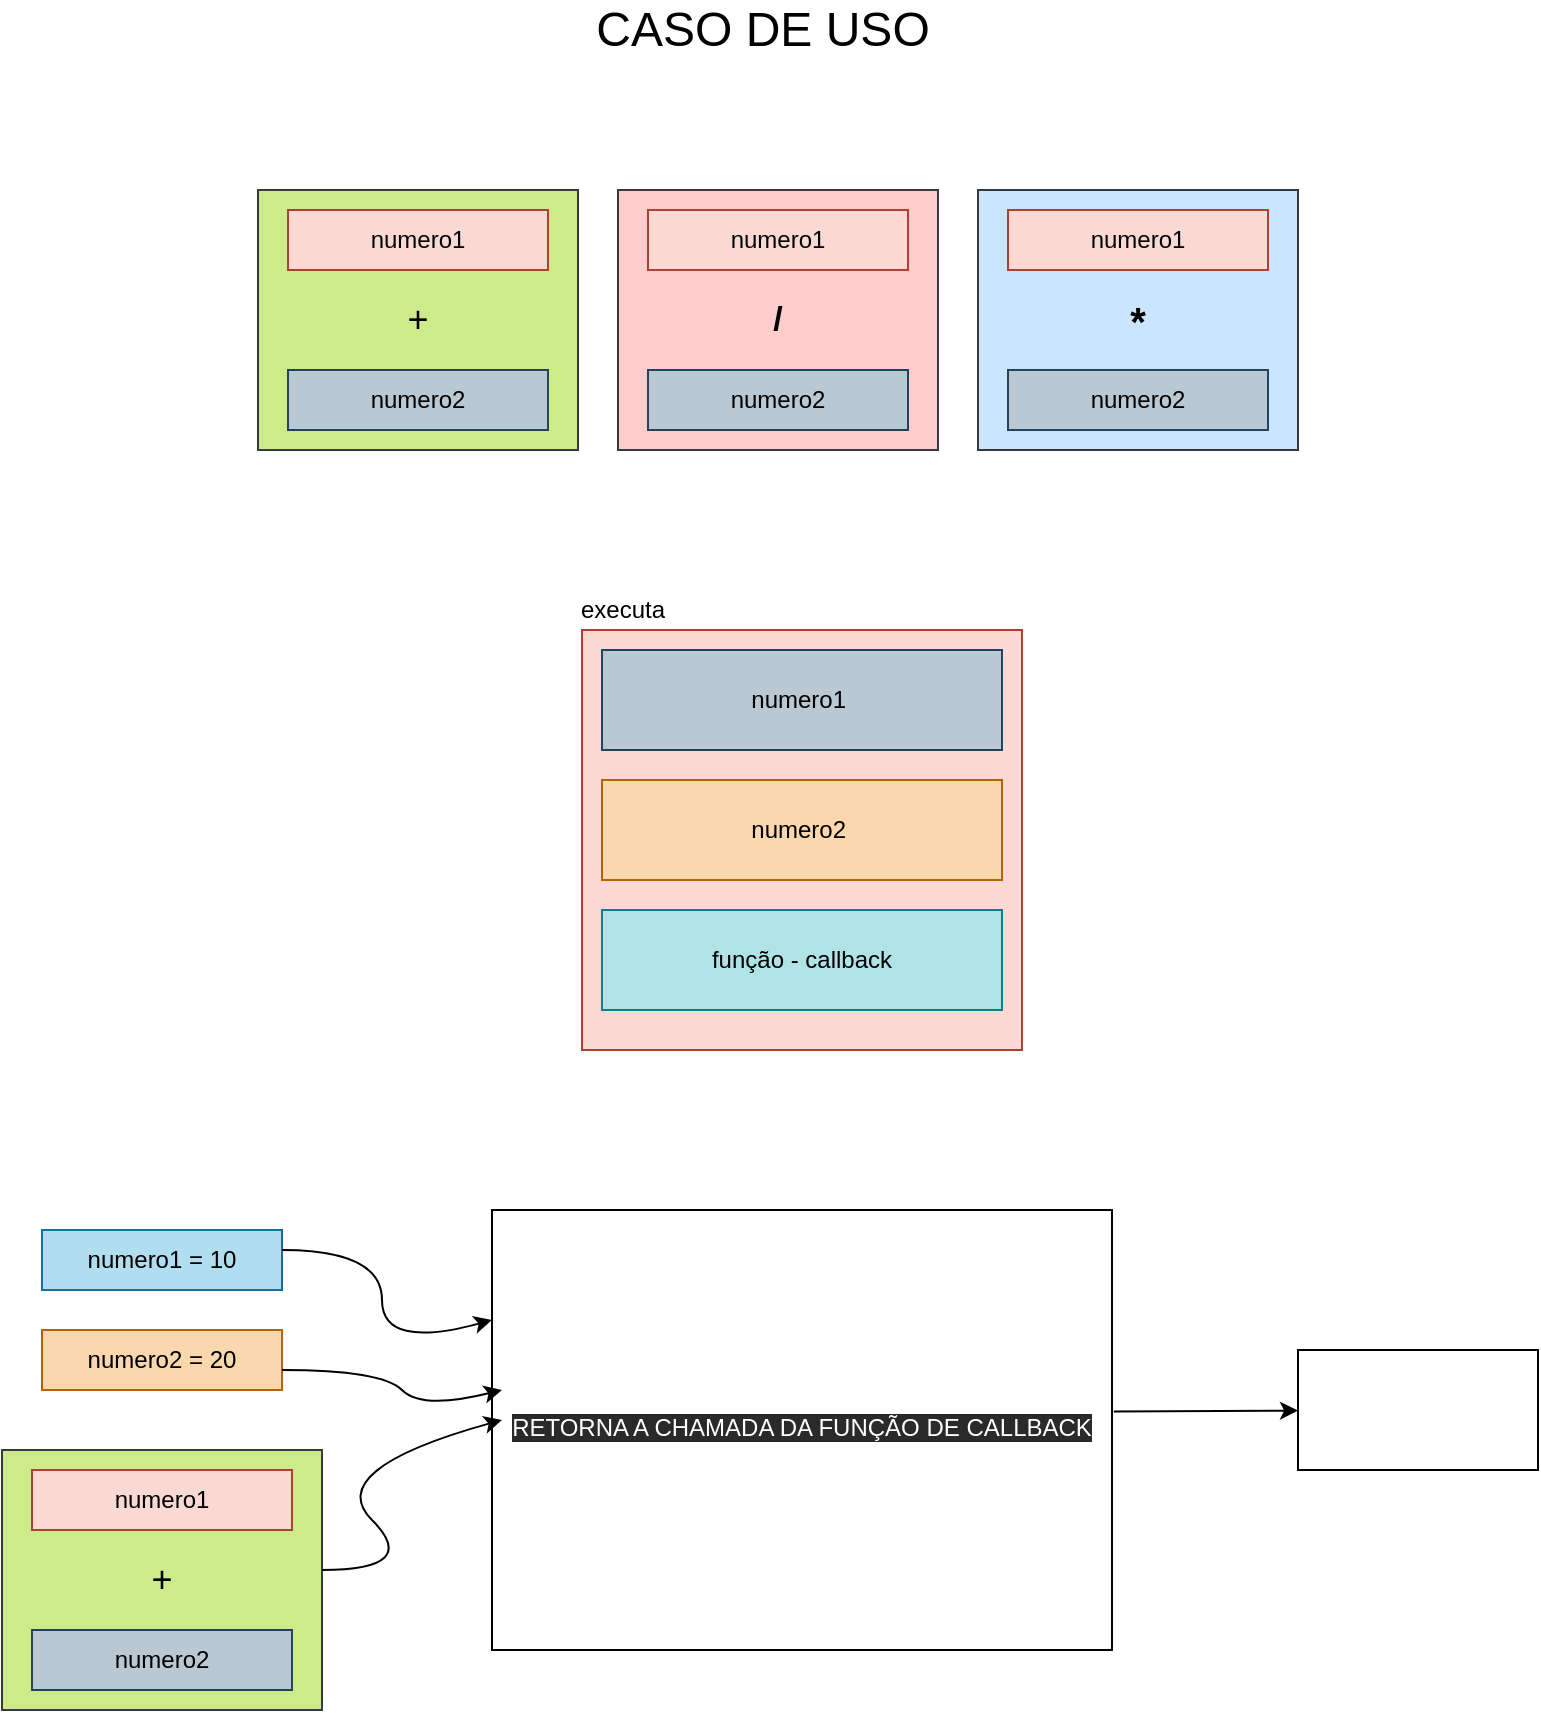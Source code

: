 <mxfile>
    <diagram id="ZFngIKxCyJNjw0W5ITFX" name="Page-1">
        <mxGraphModel dx="878" dy="1708" grid="1" gridSize="10" guides="1" tooltips="1" connect="1" arrows="1" fold="1" page="0" pageScale="1" pageWidth="850" pageHeight="1100" math="0" shadow="0">
            <root>
                <mxCell id="0"/>
                <mxCell id="1" parent="0"/>
                <mxCell id="2" value="" style="rounded=0;whiteSpace=wrap;html=1;fillColor=#fad9d5;strokeColor=#ae4132;" parent="1" vertex="1">
                    <mxGeometry x="320" y="-540" width="220" height="210" as="geometry"/>
                </mxCell>
                <mxCell id="6" value="executa" style="text;html=1;align=center;verticalAlign=middle;resizable=0;points=[];autosize=1;strokeColor=none;fillColor=none;" parent="1" vertex="1">
                    <mxGeometry x="310" y="-560" width="60" height="20" as="geometry"/>
                </mxCell>
                <mxCell id="7" value="&lt;font color=&quot;#000000&quot;&gt;numero1&amp;nbsp;&lt;/font&gt;" style="rounded=0;whiteSpace=wrap;html=1;fillColor=#bac8d3;strokeColor=#23445d;" parent="1" vertex="1">
                    <mxGeometry x="330" y="-530" width="200" height="50" as="geometry"/>
                </mxCell>
                <mxCell id="8" value="&lt;font color=&quot;#000000&quot; style=&quot;font-weight: normal&quot;&gt;numero2&amp;nbsp;&lt;/font&gt;" style="rounded=0;whiteSpace=wrap;html=1;fillColor=#fad7ac;strokeColor=#b46504;fontStyle=1" parent="1" vertex="1">
                    <mxGeometry x="330" y="-465" width="200" height="50" as="geometry"/>
                </mxCell>
                <mxCell id="12" value="&lt;font color=&quot;#000000&quot;&gt;função - callback&lt;/font&gt;" style="rounded=0;whiteSpace=wrap;html=1;fillColor=#b0e3e6;strokeColor=#0e8088;" parent="1" vertex="1">
                    <mxGeometry x="330" y="-400" width="200" height="50" as="geometry"/>
                </mxCell>
                <mxCell id="13" value="&lt;font color=&quot;#000000&quot; style=&quot;font-size: 18px&quot;&gt;+&lt;/font&gt;" style="rounded=0;whiteSpace=wrap;html=1;fillColor=#cdeb8b;strokeColor=#36393d;" parent="1" vertex="1">
                    <mxGeometry x="158" y="-760" width="160" height="130" as="geometry"/>
                </mxCell>
                <mxCell id="14" value="&lt;font color=&quot;#ffffff&quot;&gt;soma&lt;/font&gt;" style="text;html=1;align=center;verticalAlign=middle;resizable=0;points=[];autosize=1;strokeColor=none;fillColor=none;fontColor=#000000;" parent="1" vertex="1">
                    <mxGeometry x="158" y="-780" width="40" height="20" as="geometry"/>
                </mxCell>
                <mxCell id="16" value="&lt;font color=&quot;#000000&quot;&gt;numero1&lt;/font&gt;" style="rounded=0;whiteSpace=wrap;html=1;fillColor=#fad9d5;strokeColor=#ae4132;" parent="1" vertex="1">
                    <mxGeometry x="173" y="-750" width="130" height="30" as="geometry"/>
                </mxCell>
                <mxCell id="17" value="&lt;font color=&quot;#000000&quot;&gt;numero2&lt;/font&gt;" style="rounded=0;whiteSpace=wrap;html=1;fillColor=#bac8d3;strokeColor=#23445d;" parent="1" vertex="1">
                    <mxGeometry x="173" y="-670" width="130" height="30" as="geometry"/>
                </mxCell>
                <mxCell id="18" value="&lt;font color=&quot;#000000&quot; style=&quot;font-size: 17px&quot;&gt;&lt;b&gt;/&lt;/b&gt;&lt;/font&gt;" style="rounded=0;whiteSpace=wrap;html=1;fillColor=#ffcccc;strokeColor=#36393d;" parent="1" vertex="1">
                    <mxGeometry x="338" y="-760" width="160" height="130" as="geometry"/>
                </mxCell>
                <mxCell id="19" value="&lt;font color=&quot;#ffffff&quot;&gt;divide&lt;/font&gt;" style="text;html=1;align=center;verticalAlign=middle;resizable=0;points=[];autosize=1;strokeColor=none;fillColor=none;fontColor=#000000;" parent="1" vertex="1">
                    <mxGeometry x="333" y="-780" width="50" height="20" as="geometry"/>
                </mxCell>
                <mxCell id="20" value="&lt;font color=&quot;#000000&quot;&gt;numero1&lt;/font&gt;" style="rounded=0;whiteSpace=wrap;html=1;fillColor=#fad9d5;strokeColor=#ae4132;" parent="1" vertex="1">
                    <mxGeometry x="353" y="-750" width="130" height="30" as="geometry"/>
                </mxCell>
                <mxCell id="21" value="&lt;font color=&quot;#000000&quot;&gt;numero2&lt;/font&gt;" style="rounded=0;whiteSpace=wrap;html=1;fillColor=#bac8d3;strokeColor=#23445d;" parent="1" vertex="1">
                    <mxGeometry x="353" y="-670" width="130" height="30" as="geometry"/>
                </mxCell>
                <mxCell id="22" value="&lt;b&gt;&lt;font color=&quot;#000000&quot; style=&quot;font-size: 20px&quot;&gt;*&lt;/font&gt;&lt;/b&gt;" style="rounded=0;whiteSpace=wrap;html=1;fillColor=#cce5ff;strokeColor=#36393d;" parent="1" vertex="1">
                    <mxGeometry x="518" y="-760" width="160" height="130" as="geometry"/>
                </mxCell>
                <mxCell id="23" value="&lt;font color=&quot;#ffffff&quot;&gt;multiplica&lt;/font&gt;" style="text;html=1;align=center;verticalAlign=middle;resizable=0;points=[];autosize=1;strokeColor=none;fillColor=none;fontColor=#000000;" parent="1" vertex="1">
                    <mxGeometry x="513" y="-780" width="70" height="20" as="geometry"/>
                </mxCell>
                <mxCell id="24" value="&lt;font color=&quot;#000000&quot;&gt;numero1&lt;/font&gt;" style="rounded=0;whiteSpace=wrap;html=1;fillColor=#fad9d5;strokeColor=#ae4132;" parent="1" vertex="1">
                    <mxGeometry x="533" y="-750" width="130" height="30" as="geometry"/>
                </mxCell>
                <mxCell id="25" value="&lt;font color=&quot;#000000&quot;&gt;numero2&lt;/font&gt;" style="rounded=0;whiteSpace=wrap;html=1;fillColor=#bac8d3;strokeColor=#23445d;" parent="1" vertex="1">
                    <mxGeometry x="533" y="-670" width="130" height="30" as="geometry"/>
                </mxCell>
                <mxCell id="26" value="" style="rounded=0;whiteSpace=wrap;html=1;fontColor=#FFFFFF;" parent="1" vertex="1">
                    <mxGeometry x="275" y="-250" width="310" height="220" as="geometry"/>
                </mxCell>
                <mxCell id="27" value="chamando a função executa" style="text;html=1;align=center;verticalAlign=middle;resizable=0;points=[];autosize=1;strokeColor=none;fillColor=none;fontColor=#FFFFFF;" parent="1" vertex="1">
                    <mxGeometry x="270" y="-280" width="170" height="20" as="geometry"/>
                </mxCell>
                <mxCell id="28" value="&lt;font color=&quot;#000000&quot;&gt;numero1 = 10&lt;/font&gt;" style="rounded=0;whiteSpace=wrap;html=1;fillColor=#b1ddf0;strokeColor=#10739e;" parent="1" vertex="1">
                    <mxGeometry x="50" y="-240" width="120" height="30" as="geometry"/>
                </mxCell>
                <mxCell id="29" value="&lt;font color=&quot;#000000&quot;&gt;numero2 = 20&lt;/font&gt;" style="rounded=0;whiteSpace=wrap;html=1;fillColor=#fad7ac;strokeColor=#b46504;" parent="1" vertex="1">
                    <mxGeometry x="50" y="-190" width="120" height="30" as="geometry"/>
                </mxCell>
                <mxCell id="30" value="&lt;font color=&quot;#000000&quot; style=&quot;font-size: 18px&quot;&gt;+&lt;/font&gt;" style="rounded=0;whiteSpace=wrap;html=1;fillColor=#cdeb8b;strokeColor=#36393d;" parent="1" vertex="1">
                    <mxGeometry x="30" y="-130" width="160" height="130" as="geometry"/>
                </mxCell>
                <mxCell id="31" value="&lt;font color=&quot;#000000&quot;&gt;numero1&lt;/font&gt;" style="rounded=0;whiteSpace=wrap;html=1;fillColor=#fad9d5;strokeColor=#ae4132;" parent="1" vertex="1">
                    <mxGeometry x="45" y="-120" width="130" height="30" as="geometry"/>
                </mxCell>
                <mxCell id="32" value="&lt;font color=&quot;#000000&quot;&gt;numero2&lt;/font&gt;" style="rounded=0;whiteSpace=wrap;html=1;fillColor=#bac8d3;strokeColor=#23445d;" parent="1" vertex="1">
                    <mxGeometry x="45" y="-40" width="130" height="30" as="geometry"/>
                </mxCell>
                <mxCell id="42" value="" style="edgeStyle=none;html=1;fontSize=20;fontColor=#000000;exitX=1.003;exitY=0.458;exitDx=0;exitDy=0;exitPerimeter=0;" parent="1" source="26" target="41" edge="1">
                    <mxGeometry relative="1" as="geometry"/>
                </mxCell>
                <mxCell id="38" value="&#10;&#10;&lt;span style=&quot;color: rgb(255, 255, 255); font-family: helvetica; font-size: 12px; font-style: normal; font-weight: 400; letter-spacing: normal; text-align: center; text-indent: 0px; text-transform: none; word-spacing: 0px; background-color: rgb(42, 42, 42); display: inline; float: none;&quot;&gt;RETORNA A CHAMADA DA FUNÇÃO DE CALLBACK&lt;/span&gt;&#10;&#10;" style="text;html=1;strokeColor=none;fillColor=none;align=center;verticalAlign=middle;whiteSpace=wrap;rounded=0;fontSize=20;fontColor=#000000;" parent="1" vertex="1">
                    <mxGeometry x="280" y="-160" width="300" height="30" as="geometry"/>
                </mxCell>
                <mxCell id="41" value="&lt;font color=&quot;#ffffff&quot; style=&quot;font-size: 16px&quot;&gt;RESULTADO&lt;/font&gt;" style="rounded=0;whiteSpace=wrap;html=1;fontSize=20;fontColor=#000000;" parent="1" vertex="1">
                    <mxGeometry x="678" y="-180" width="120" height="60" as="geometry"/>
                </mxCell>
                <mxCell id="45" value="" style="curved=1;endArrow=classic;html=1;fontSize=16;fontColor=#FFFFFF;entryX=0;entryY=0.5;entryDx=0;entryDy=0;" parent="1" target="38" edge="1">
                    <mxGeometry width="50" height="50" relative="1" as="geometry">
                        <mxPoint x="190" y="-70" as="sourcePoint"/>
                        <mxPoint x="240" y="-120" as="targetPoint"/>
                        <Array as="points">
                            <mxPoint x="240" y="-70"/>
                            <mxPoint x="190" y="-120"/>
                        </Array>
                    </mxGeometry>
                </mxCell>
                <mxCell id="46" value="" style="curved=1;endArrow=classic;html=1;fontSize=16;fontColor=#FFFFFF;entryX=0;entryY=0.25;entryDx=0;entryDy=0;" parent="1" target="26" edge="1">
                    <mxGeometry width="50" height="50" relative="1" as="geometry">
                        <mxPoint x="170" y="-230" as="sourcePoint"/>
                        <mxPoint x="220" y="-280" as="targetPoint"/>
                        <Array as="points">
                            <mxPoint x="220" y="-230"/>
                            <mxPoint x="220" y="-180"/>
                        </Array>
                    </mxGeometry>
                </mxCell>
                <mxCell id="47" value="" style="curved=1;endArrow=classic;html=1;fontSize=16;fontColor=#FFFFFF;entryX=0;entryY=0;entryDx=0;entryDy=0;" parent="1" target="38" edge="1">
                    <mxGeometry width="50" height="50" relative="1" as="geometry">
                        <mxPoint x="170" y="-170" as="sourcePoint"/>
                        <mxPoint x="220" y="-220" as="targetPoint"/>
                        <Array as="points">
                            <mxPoint x="220" y="-170"/>
                            <mxPoint x="240" y="-150"/>
                        </Array>
                    </mxGeometry>
                </mxCell>
                <mxCell id="48" value="&lt;font style=&quot;font-size: 24px&quot;&gt;CASO DE USO&lt;/font&gt;" style="text;html=1;align=center;verticalAlign=middle;resizable=0;points=[];autosize=1;strokeColor=none;fillColor=none;" parent="1" vertex="1">
                    <mxGeometry x="320" y="-850" width="180" height="20" as="geometry"/>
                </mxCell>
            </root>
        </mxGraphModel>
    </diagram>
</mxfile>